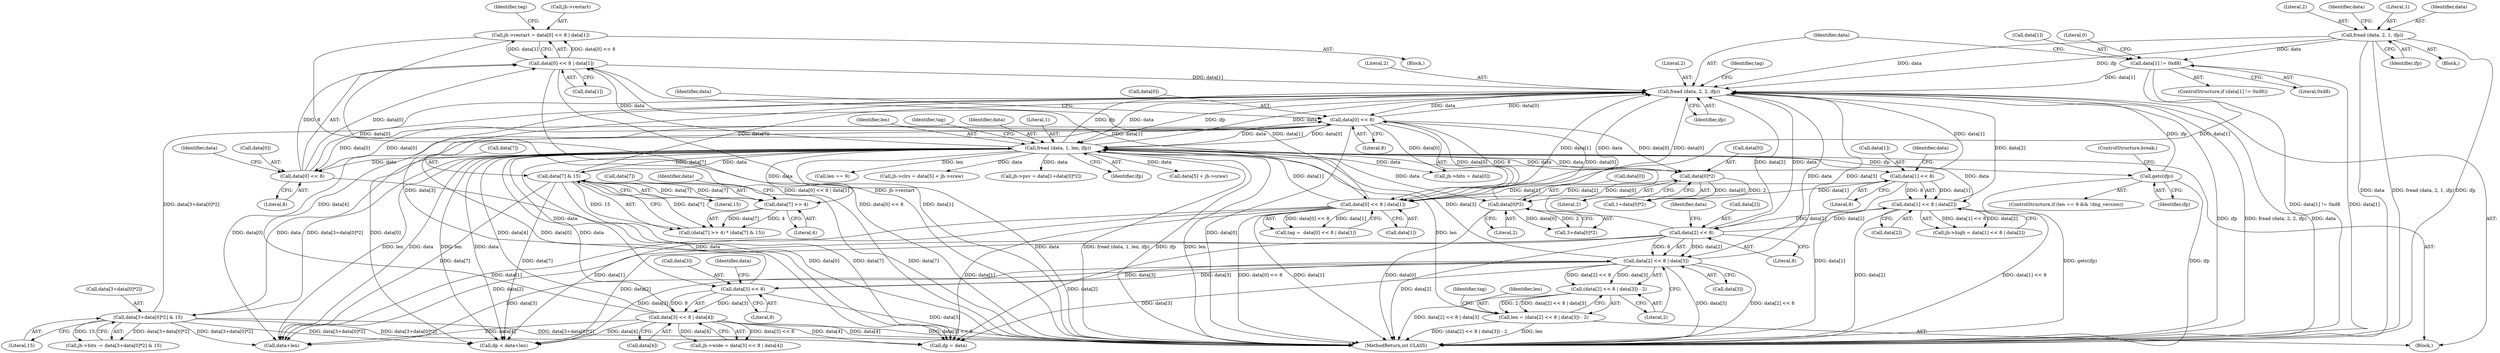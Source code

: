 digraph "0_rawstudio_983bda1f0fa5fa86884381208274198a620f006e@pointer" {
"1000321" [label="(Call,jh->restart = data[0] << 8 | data[1])"];
"1000325" [label="(Call,data[0] << 8 | data[1])"];
"1000326" [label="(Call,data[0] << 8)"];
"1000143" [label="(Call,data[0] << 8)"];
"1000135" [label="(Call,fread (data, 2, 2, ifp))"];
"1000308" [label="(Call,data[3+data[0]*2] & 15)"];
"1000170" [label="(Call,fread (data, 1, len, ifp))"];
"1000154" [label="(Call,data[2] << 8 | data[3])"];
"1000155" [label="(Call,data[2] << 8)"];
"1000210" [label="(Call,data[1] << 8 | data[2])"];
"1000211" [label="(Call,data[1] << 8)"];
"1000142" [label="(Call,data[0] << 8 | data[1])"];
"1000126" [label="(Call,data[1] != 0xd8)"];
"1000120" [label="(Call,fread (data, 2, 1, ifp))"];
"1000224" [label="(Call,data[3] << 8)"];
"1000191" [label="(Call,data[7] & 15)"];
"1000186" [label="(Call,data[7] >> 4)"];
"1000223" [label="(Call,data[3] << 8 | data[4])"];
"1000151" [label="(Call,len = (data[2] << 8 | data[3]) - 2)"];
"1000153" [label="(Call,(data[2] << 8 | data[3]) - 2)"];
"1000313" [label="(Call,data[0]*2)"];
"1000299" [label="(Call,data[0]*2)"];
"1000250" [label="(Call,getc(ifp))"];
"1000224" [label="(Call,data[3] << 8)"];
"1000124" [label="(Identifier,ifp)"];
"1000177" [label="(Block,)"];
"1000137" [label="(Literal,2)"];
"1000134" [label="(Block,)"];
"1000252" [label="(ControlStructure,break;)"];
"1000264" [label="(Call,data+len)"];
"1000166" [label="(Identifier,tag)"];
"1000335" [label="(Identifier,tag)"];
"1000187" [label="(Call,data[7])"];
"1000250" [label="(Call,getc(ifp))"];
"1000127" [label="(Call,data[1])"];
"1000135" [label="(Call,fread (data, 2, 2, ifp))"];
"1000332" [label="(Identifier,data)"];
"1000139" [label="(Identifier,ifp)"];
"1000297" [label="(Call,1+data[0]*2)"];
"1000132" [label="(Literal,0)"];
"1000325" [label="(Call,data[0] << 8 | data[1])"];
"1000225" [label="(Call,data[3])"];
"1000308" [label="(Call,data[3+data[0]*2] & 15)"];
"1000172" [label="(Literal,1)"];
"1000322" [label="(Call,jh->restart)"];
"1000185" [label="(Call,(data[7] >> 4) * (data[7] & 15))"];
"1000199" [label="(Call,jh->bits = data[0])"];
"1000173" [label="(Identifier,len)"];
"1000258" [label="(Call,dp = data)"];
"1000330" [label="(Literal,8)"];
"1000299" [label="(Call,data[0]*2)"];
"1000123" [label="(Literal,1)"];
"1000152" [label="(Identifier,len)"];
"1000212" [label="(Call,data[1])"];
"1000230" [label="(Identifier,data)"];
"1000159" [label="(Literal,8)"];
"1000191" [label="(Call,data[7] & 15)"];
"1000120" [label="(Call,fread (data, 2, 1, ifp))"];
"1000140" [label="(Call,tag =  data[0] << 8 | data[1])"];
"1000327" [label="(Call,data[0])"];
"1000418" [label="(MethodReturn,int CLASS)"];
"1000138" [label="(Literal,2)"];
"1000217" [label="(Identifier,data)"];
"1000144" [label="(Call,data[0])"];
"1000229" [label="(Call,data[4])"];
"1000326" [label="(Call,data[0] << 8)"];
"1000245" [label="(Call,len == 9)"];
"1000148" [label="(Call,data[1])"];
"1000228" [label="(Literal,8)"];
"1000153" [label="(Call,(data[2] << 8 | data[3]) - 2)"];
"1000300" [label="(Call,data[0])"];
"1000303" [label="(Literal,2)"];
"1000232" [label="(Call,jh->clrs = data[5] + jh->sraw)"];
"1000154" [label="(Call,data[2] << 8 | data[3])"];
"1000216" [label="(Call,data[2])"];
"1000151" [label="(Call,len = (data[2] << 8 | data[3]) - 2)"];
"1000143" [label="(Call,data[0] << 8)"];
"1000190" [label="(Literal,4)"];
"1000161" [label="(Identifier,data)"];
"1000291" [label="(Call,jh->psv = data[1+data[0]*2])"];
"1000141" [label="(Identifier,tag)"];
"1000186" [label="(Call,data[7] >> 4)"];
"1000309" [label="(Call,data[3+data[0]*2])"];
"1000195" [label="(Literal,15)"];
"1000155" [label="(Call,data[2] << 8)"];
"1000314" [label="(Call,data[0])"];
"1000142" [label="(Call,data[0] << 8 | data[1])"];
"1000211" [label="(Call,data[1] << 8)"];
"1000126" [label="(Call,data[1] != 0xd8)"];
"1000318" [label="(Literal,15)"];
"1000176" [label="(Identifier,tag)"];
"1000170" [label="(Call,fread (data, 1, len, ifp))"];
"1000121" [label="(Identifier,data)"];
"1000149" [label="(Identifier,data)"];
"1000163" [label="(Literal,2)"];
"1000223" [label="(Call,data[3] << 8 | data[4])"];
"1000304" [label="(Call,jh->bits -= data[3+data[0]*2] & 15)"];
"1000122" [label="(Literal,2)"];
"1000147" [label="(Literal,8)"];
"1000193" [label="(Identifier,data)"];
"1000262" [label="(Call,dp < data+len)"];
"1000192" [label="(Call,data[7])"];
"1000156" [label="(Call,data[2])"];
"1000128" [label="(Identifier,data)"];
"1000321" [label="(Call,jh->restart = data[0] << 8 | data[1])"];
"1000313" [label="(Call,data[0]*2)"];
"1000210" [label="(Call,data[1] << 8 | data[2])"];
"1000125" [label="(ControlStructure,if (data[1] != 0xd8))"];
"1000174" [label="(Identifier,ifp)"];
"1000251" [label="(Identifier,ifp)"];
"1000219" [label="(Call,jh->wide = data[3] << 8 | data[4])"];
"1000171" [label="(Identifier,data)"];
"1000311" [label="(Call,3+data[0]*2)"];
"1000130" [label="(Literal,0xd8)"];
"1000236" [label="(Call,data[5] + jh->sraw)"];
"1000103" [label="(Block,)"];
"1000215" [label="(Literal,8)"];
"1000206" [label="(Call,jh->high = data[1] << 8 | data[2])"];
"1000331" [label="(Call,data[1])"];
"1000243" [label="(ControlStructure,if (len == 9 && !dng_version))"];
"1000317" [label="(Literal,2)"];
"1000160" [label="(Call,data[3])"];
"1000136" [label="(Identifier,data)"];
"1000321" -> "1000177"  [label="AST: "];
"1000321" -> "1000325"  [label="CFG: "];
"1000322" -> "1000321"  [label="AST: "];
"1000325" -> "1000321"  [label="AST: "];
"1000335" -> "1000321"  [label="CFG: "];
"1000321" -> "1000418"  [label="DDG: jh->restart"];
"1000321" -> "1000418"  [label="DDG: data[0] << 8 | data[1]"];
"1000325" -> "1000321"  [label="DDG: data[0] << 8"];
"1000325" -> "1000321"  [label="DDG: data[1]"];
"1000325" -> "1000331"  [label="CFG: "];
"1000326" -> "1000325"  [label="AST: "];
"1000331" -> "1000325"  [label="AST: "];
"1000325" -> "1000418"  [label="DDG: data[0] << 8"];
"1000325" -> "1000418"  [label="DDG: data[1]"];
"1000325" -> "1000135"  [label="DDG: data[1]"];
"1000325" -> "1000142"  [label="DDG: data[1]"];
"1000326" -> "1000325"  [label="DDG: data[0]"];
"1000326" -> "1000325"  [label="DDG: 8"];
"1000142" -> "1000325"  [label="DDG: data[1]"];
"1000170" -> "1000325"  [label="DDG: data"];
"1000326" -> "1000330"  [label="CFG: "];
"1000327" -> "1000326"  [label="AST: "];
"1000330" -> "1000326"  [label="AST: "];
"1000332" -> "1000326"  [label="CFG: "];
"1000326" -> "1000418"  [label="DDG: data[0]"];
"1000326" -> "1000135"  [label="DDG: data[0]"];
"1000326" -> "1000143"  [label="DDG: data[0]"];
"1000143" -> "1000326"  [label="DDG: data[0]"];
"1000170" -> "1000326"  [label="DDG: data"];
"1000143" -> "1000142"  [label="AST: "];
"1000143" -> "1000147"  [label="CFG: "];
"1000144" -> "1000143"  [label="AST: "];
"1000147" -> "1000143"  [label="AST: "];
"1000149" -> "1000143"  [label="CFG: "];
"1000143" -> "1000418"  [label="DDG: data[0]"];
"1000143" -> "1000135"  [label="DDG: data[0]"];
"1000143" -> "1000142"  [label="DDG: data[0]"];
"1000143" -> "1000142"  [label="DDG: 8"];
"1000135" -> "1000143"  [label="DDG: data"];
"1000313" -> "1000143"  [label="DDG: data[0]"];
"1000170" -> "1000143"  [label="DDG: data"];
"1000143" -> "1000170"  [label="DDG: data[0]"];
"1000143" -> "1000199"  [label="DDG: data[0]"];
"1000143" -> "1000258"  [label="DDG: data[0]"];
"1000143" -> "1000262"  [label="DDG: data[0]"];
"1000143" -> "1000264"  [label="DDG: data[0]"];
"1000143" -> "1000299"  [label="DDG: data[0]"];
"1000135" -> "1000134"  [label="AST: "];
"1000135" -> "1000139"  [label="CFG: "];
"1000136" -> "1000135"  [label="AST: "];
"1000137" -> "1000135"  [label="AST: "];
"1000138" -> "1000135"  [label="AST: "];
"1000139" -> "1000135"  [label="AST: "];
"1000141" -> "1000135"  [label="CFG: "];
"1000135" -> "1000418"  [label="DDG: ifp"];
"1000135" -> "1000418"  [label="DDG: fread (data, 2, 2, ifp)"];
"1000135" -> "1000418"  [label="DDG: data"];
"1000308" -> "1000135"  [label="DDG: data[3+data[0]*2]"];
"1000210" -> "1000135"  [label="DDG: data[2]"];
"1000154" -> "1000135"  [label="DDG: data[3]"];
"1000142" -> "1000135"  [label="DDG: data[1]"];
"1000126" -> "1000135"  [label="DDG: data[1]"];
"1000211" -> "1000135"  [label="DDG: data[1]"];
"1000170" -> "1000135"  [label="DDG: data"];
"1000170" -> "1000135"  [label="DDG: ifp"];
"1000313" -> "1000135"  [label="DDG: data[0]"];
"1000191" -> "1000135"  [label="DDG: data[7]"];
"1000224" -> "1000135"  [label="DDG: data[3]"];
"1000223" -> "1000135"  [label="DDG: data[4]"];
"1000120" -> "1000135"  [label="DDG: data"];
"1000120" -> "1000135"  [label="DDG: ifp"];
"1000155" -> "1000135"  [label="DDG: data[2]"];
"1000250" -> "1000135"  [label="DDG: ifp"];
"1000135" -> "1000142"  [label="DDG: data"];
"1000135" -> "1000155"  [label="DDG: data"];
"1000135" -> "1000154"  [label="DDG: data"];
"1000135" -> "1000170"  [label="DDG: data"];
"1000135" -> "1000170"  [label="DDG: ifp"];
"1000308" -> "1000304"  [label="AST: "];
"1000308" -> "1000318"  [label="CFG: "];
"1000309" -> "1000308"  [label="AST: "];
"1000318" -> "1000308"  [label="AST: "];
"1000304" -> "1000308"  [label="CFG: "];
"1000308" -> "1000418"  [label="DDG: data[3+data[0]*2]"];
"1000308" -> "1000170"  [label="DDG: data[3+data[0]*2]"];
"1000308" -> "1000258"  [label="DDG: data[3+data[0]*2]"];
"1000308" -> "1000262"  [label="DDG: data[3+data[0]*2]"];
"1000308" -> "1000264"  [label="DDG: data[3+data[0]*2]"];
"1000308" -> "1000304"  [label="DDG: data[3+data[0]*2]"];
"1000308" -> "1000304"  [label="DDG: 15"];
"1000170" -> "1000308"  [label="DDG: data"];
"1000170" -> "1000134"  [label="AST: "];
"1000170" -> "1000174"  [label="CFG: "];
"1000171" -> "1000170"  [label="AST: "];
"1000172" -> "1000170"  [label="AST: "];
"1000173" -> "1000170"  [label="AST: "];
"1000174" -> "1000170"  [label="AST: "];
"1000176" -> "1000170"  [label="CFG: "];
"1000170" -> "1000418"  [label="DDG: len"];
"1000170" -> "1000418"  [label="DDG: data"];
"1000170" -> "1000418"  [label="DDG: fread (data, 1, len, ifp)"];
"1000170" -> "1000418"  [label="DDG: ifp"];
"1000154" -> "1000170"  [label="DDG: data[3]"];
"1000142" -> "1000170"  [label="DDG: data[1]"];
"1000155" -> "1000170"  [label="DDG: data[2]"];
"1000191" -> "1000170"  [label="DDG: data[7]"];
"1000223" -> "1000170"  [label="DDG: data[4]"];
"1000151" -> "1000170"  [label="DDG: len"];
"1000170" -> "1000186"  [label="DDG: data"];
"1000170" -> "1000191"  [label="DDG: data"];
"1000170" -> "1000199"  [label="DDG: data"];
"1000170" -> "1000211"  [label="DDG: data"];
"1000170" -> "1000210"  [label="DDG: data"];
"1000170" -> "1000224"  [label="DDG: data"];
"1000170" -> "1000223"  [label="DDG: data"];
"1000170" -> "1000232"  [label="DDG: data"];
"1000170" -> "1000236"  [label="DDG: data"];
"1000170" -> "1000245"  [label="DDG: len"];
"1000170" -> "1000250"  [label="DDG: ifp"];
"1000170" -> "1000258"  [label="DDG: data"];
"1000170" -> "1000262"  [label="DDG: data"];
"1000170" -> "1000262"  [label="DDG: len"];
"1000170" -> "1000264"  [label="DDG: data"];
"1000170" -> "1000264"  [label="DDG: len"];
"1000170" -> "1000291"  [label="DDG: data"];
"1000170" -> "1000299"  [label="DDG: data"];
"1000170" -> "1000313"  [label="DDG: data"];
"1000154" -> "1000153"  [label="AST: "];
"1000154" -> "1000160"  [label="CFG: "];
"1000155" -> "1000154"  [label="AST: "];
"1000160" -> "1000154"  [label="AST: "];
"1000163" -> "1000154"  [label="CFG: "];
"1000154" -> "1000418"  [label="DDG: data[3]"];
"1000154" -> "1000418"  [label="DDG: data[2] << 8"];
"1000154" -> "1000153"  [label="DDG: data[2] << 8"];
"1000154" -> "1000153"  [label="DDG: data[3]"];
"1000155" -> "1000154"  [label="DDG: data[2]"];
"1000155" -> "1000154"  [label="DDG: 8"];
"1000224" -> "1000154"  [label="DDG: data[3]"];
"1000154" -> "1000224"  [label="DDG: data[3]"];
"1000154" -> "1000258"  [label="DDG: data[3]"];
"1000154" -> "1000262"  [label="DDG: data[3]"];
"1000154" -> "1000264"  [label="DDG: data[3]"];
"1000155" -> "1000159"  [label="CFG: "];
"1000156" -> "1000155"  [label="AST: "];
"1000159" -> "1000155"  [label="AST: "];
"1000161" -> "1000155"  [label="CFG: "];
"1000155" -> "1000418"  [label="DDG: data[2]"];
"1000210" -> "1000155"  [label="DDG: data[2]"];
"1000155" -> "1000210"  [label="DDG: data[2]"];
"1000155" -> "1000258"  [label="DDG: data[2]"];
"1000155" -> "1000262"  [label="DDG: data[2]"];
"1000155" -> "1000264"  [label="DDG: data[2]"];
"1000210" -> "1000206"  [label="AST: "];
"1000210" -> "1000216"  [label="CFG: "];
"1000211" -> "1000210"  [label="AST: "];
"1000216" -> "1000210"  [label="AST: "];
"1000206" -> "1000210"  [label="CFG: "];
"1000210" -> "1000418"  [label="DDG: data[2]"];
"1000210" -> "1000418"  [label="DDG: data[1] << 8"];
"1000210" -> "1000206"  [label="DDG: data[1] << 8"];
"1000210" -> "1000206"  [label="DDG: data[2]"];
"1000211" -> "1000210"  [label="DDG: data[1]"];
"1000211" -> "1000210"  [label="DDG: 8"];
"1000211" -> "1000215"  [label="CFG: "];
"1000212" -> "1000211"  [label="AST: "];
"1000215" -> "1000211"  [label="AST: "];
"1000217" -> "1000211"  [label="CFG: "];
"1000211" -> "1000418"  [label="DDG: data[1]"];
"1000211" -> "1000142"  [label="DDG: data[1]"];
"1000142" -> "1000211"  [label="DDG: data[1]"];
"1000142" -> "1000140"  [label="AST: "];
"1000142" -> "1000148"  [label="CFG: "];
"1000148" -> "1000142"  [label="AST: "];
"1000140" -> "1000142"  [label="CFG: "];
"1000142" -> "1000418"  [label="DDG: data[1]"];
"1000142" -> "1000418"  [label="DDG: data[0] << 8"];
"1000142" -> "1000140"  [label="DDG: data[0] << 8"];
"1000142" -> "1000140"  [label="DDG: data[1]"];
"1000126" -> "1000142"  [label="DDG: data[1]"];
"1000142" -> "1000258"  [label="DDG: data[1]"];
"1000142" -> "1000262"  [label="DDG: data[1]"];
"1000142" -> "1000264"  [label="DDG: data[1]"];
"1000126" -> "1000125"  [label="AST: "];
"1000126" -> "1000130"  [label="CFG: "];
"1000127" -> "1000126"  [label="AST: "];
"1000130" -> "1000126"  [label="AST: "];
"1000132" -> "1000126"  [label="CFG: "];
"1000136" -> "1000126"  [label="CFG: "];
"1000126" -> "1000418"  [label="DDG: data[1] != 0xd8"];
"1000126" -> "1000418"  [label="DDG: data[1]"];
"1000120" -> "1000126"  [label="DDG: data"];
"1000120" -> "1000103"  [label="AST: "];
"1000120" -> "1000124"  [label="CFG: "];
"1000121" -> "1000120"  [label="AST: "];
"1000122" -> "1000120"  [label="AST: "];
"1000123" -> "1000120"  [label="AST: "];
"1000124" -> "1000120"  [label="AST: "];
"1000128" -> "1000120"  [label="CFG: "];
"1000120" -> "1000418"  [label="DDG: data"];
"1000120" -> "1000418"  [label="DDG: fread (data, 2, 1, ifp)"];
"1000120" -> "1000418"  [label="DDG: ifp"];
"1000224" -> "1000223"  [label="AST: "];
"1000224" -> "1000228"  [label="CFG: "];
"1000225" -> "1000224"  [label="AST: "];
"1000228" -> "1000224"  [label="AST: "];
"1000230" -> "1000224"  [label="CFG: "];
"1000224" -> "1000418"  [label="DDG: data[3]"];
"1000224" -> "1000223"  [label="DDG: data[3]"];
"1000224" -> "1000223"  [label="DDG: 8"];
"1000191" -> "1000185"  [label="AST: "];
"1000191" -> "1000195"  [label="CFG: "];
"1000192" -> "1000191"  [label="AST: "];
"1000195" -> "1000191"  [label="AST: "];
"1000185" -> "1000191"  [label="CFG: "];
"1000191" -> "1000418"  [label="DDG: data[7]"];
"1000191" -> "1000186"  [label="DDG: data[7]"];
"1000191" -> "1000185"  [label="DDG: data[7]"];
"1000191" -> "1000185"  [label="DDG: 15"];
"1000186" -> "1000191"  [label="DDG: data[7]"];
"1000191" -> "1000258"  [label="DDG: data[7]"];
"1000191" -> "1000262"  [label="DDG: data[7]"];
"1000191" -> "1000264"  [label="DDG: data[7]"];
"1000186" -> "1000185"  [label="AST: "];
"1000186" -> "1000190"  [label="CFG: "];
"1000187" -> "1000186"  [label="AST: "];
"1000190" -> "1000186"  [label="AST: "];
"1000193" -> "1000186"  [label="CFG: "];
"1000186" -> "1000185"  [label="DDG: data[7]"];
"1000186" -> "1000185"  [label="DDG: 4"];
"1000223" -> "1000219"  [label="AST: "];
"1000223" -> "1000229"  [label="CFG: "];
"1000229" -> "1000223"  [label="AST: "];
"1000219" -> "1000223"  [label="CFG: "];
"1000223" -> "1000418"  [label="DDG: data[4]"];
"1000223" -> "1000418"  [label="DDG: data[3] << 8"];
"1000223" -> "1000219"  [label="DDG: data[3] << 8"];
"1000223" -> "1000219"  [label="DDG: data[4]"];
"1000223" -> "1000258"  [label="DDG: data[4]"];
"1000223" -> "1000262"  [label="DDG: data[4]"];
"1000223" -> "1000264"  [label="DDG: data[4]"];
"1000151" -> "1000134"  [label="AST: "];
"1000151" -> "1000153"  [label="CFG: "];
"1000152" -> "1000151"  [label="AST: "];
"1000153" -> "1000151"  [label="AST: "];
"1000166" -> "1000151"  [label="CFG: "];
"1000151" -> "1000418"  [label="DDG: len"];
"1000151" -> "1000418"  [label="DDG: (data[2] << 8 | data[3]) - 2"];
"1000153" -> "1000151"  [label="DDG: data[2] << 8 | data[3]"];
"1000153" -> "1000151"  [label="DDG: 2"];
"1000153" -> "1000163"  [label="CFG: "];
"1000163" -> "1000153"  [label="AST: "];
"1000153" -> "1000418"  [label="DDG: data[2] << 8 | data[3]"];
"1000313" -> "1000311"  [label="AST: "];
"1000313" -> "1000317"  [label="CFG: "];
"1000314" -> "1000313"  [label="AST: "];
"1000317" -> "1000313"  [label="AST: "];
"1000311" -> "1000313"  [label="CFG: "];
"1000313" -> "1000418"  [label="DDG: data[0]"];
"1000313" -> "1000311"  [label="DDG: data[0]"];
"1000313" -> "1000311"  [label="DDG: 2"];
"1000299" -> "1000313"  [label="DDG: data[0]"];
"1000299" -> "1000297"  [label="AST: "];
"1000299" -> "1000303"  [label="CFG: "];
"1000300" -> "1000299"  [label="AST: "];
"1000303" -> "1000299"  [label="AST: "];
"1000297" -> "1000299"  [label="CFG: "];
"1000299" -> "1000297"  [label="DDG: data[0]"];
"1000299" -> "1000297"  [label="DDG: 2"];
"1000250" -> "1000243"  [label="AST: "];
"1000250" -> "1000251"  [label="CFG: "];
"1000251" -> "1000250"  [label="AST: "];
"1000252" -> "1000250"  [label="CFG: "];
"1000250" -> "1000418"  [label="DDG: ifp"];
"1000250" -> "1000418"  [label="DDG: getc(ifp)"];
}
